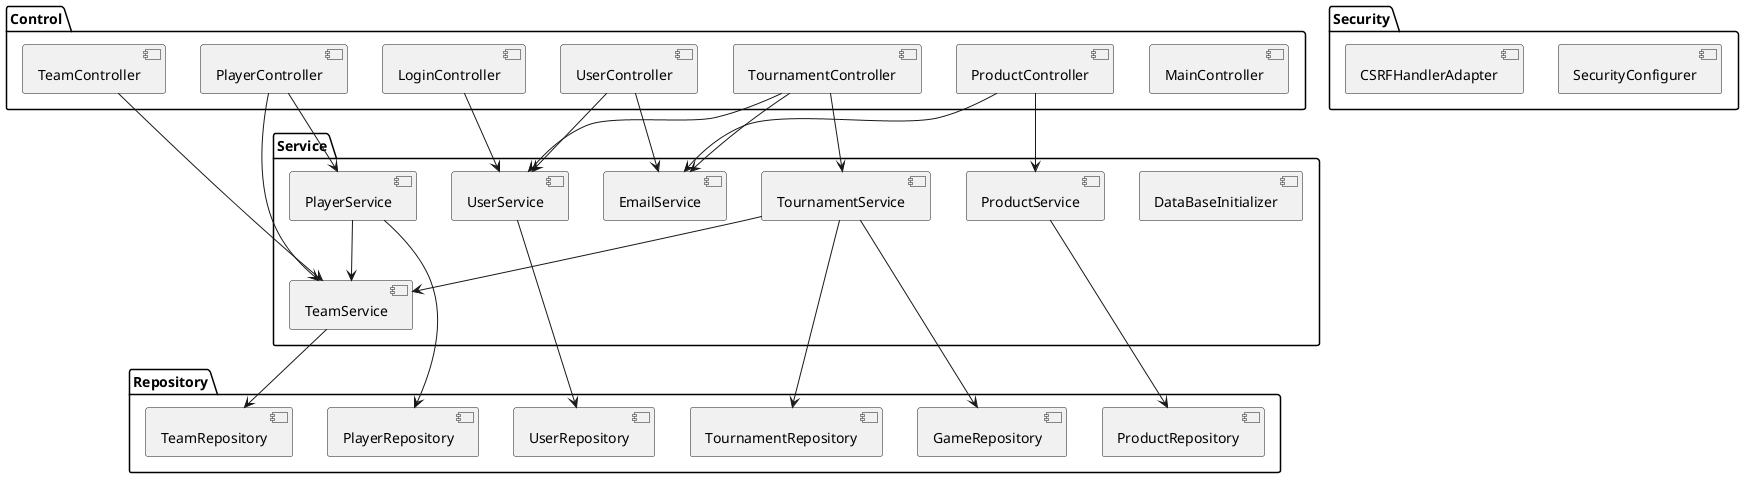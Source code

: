 @startuml components
package "Control"{
    component MainController as mainctrl
    component PlayerController as playerctrl
    component ProductController as prodctrl
    component TeamController as teamctrl
    component TournamentController as tourctrl
    component UserController as userctrl
    component LoginController as logctrl
}

package "Service"{
    component DataBaseInitializer as dbserv
    component PlayerService as playerserv
    component ProductService as prodserv
    component TeamService as teamserv
    component TournamentService as tourserv
    component UserService as userserv
    component EmailService as emailserv
}

package "Repository"{
    component GameRepository as gamerep
    component PlayerRepository as playerrep
    component ProductRepository as prodrep
    component TeamRepository as teamrep
    component TournamentRepository as tourrep
    component UserRepository as userrep
}

package "Security"{
    component SecurityConfigurer as Securitycomponent 
    component CSRFHandlerAdapter as csrf
}

playerctrl --> playerserv
playerctrl --> teamserv
teamctrl --> teamserv
prodctrl --> prodserv
prodctrl --> emailserv
tourctrl --> tourserv
tourctrl --> emailserv
tourctrl --> userserv
userctrl --> userserv
userctrl --> emailserv
logctrl --> userserv

playerserv --> playerrep
playerserv --> teamserv
prodserv --> prodrep
teamserv --> teamrep
tourserv --> tourrep
tourserv--> gamerep
tourserv --> teamserv

userserv --> userrep


@enduml